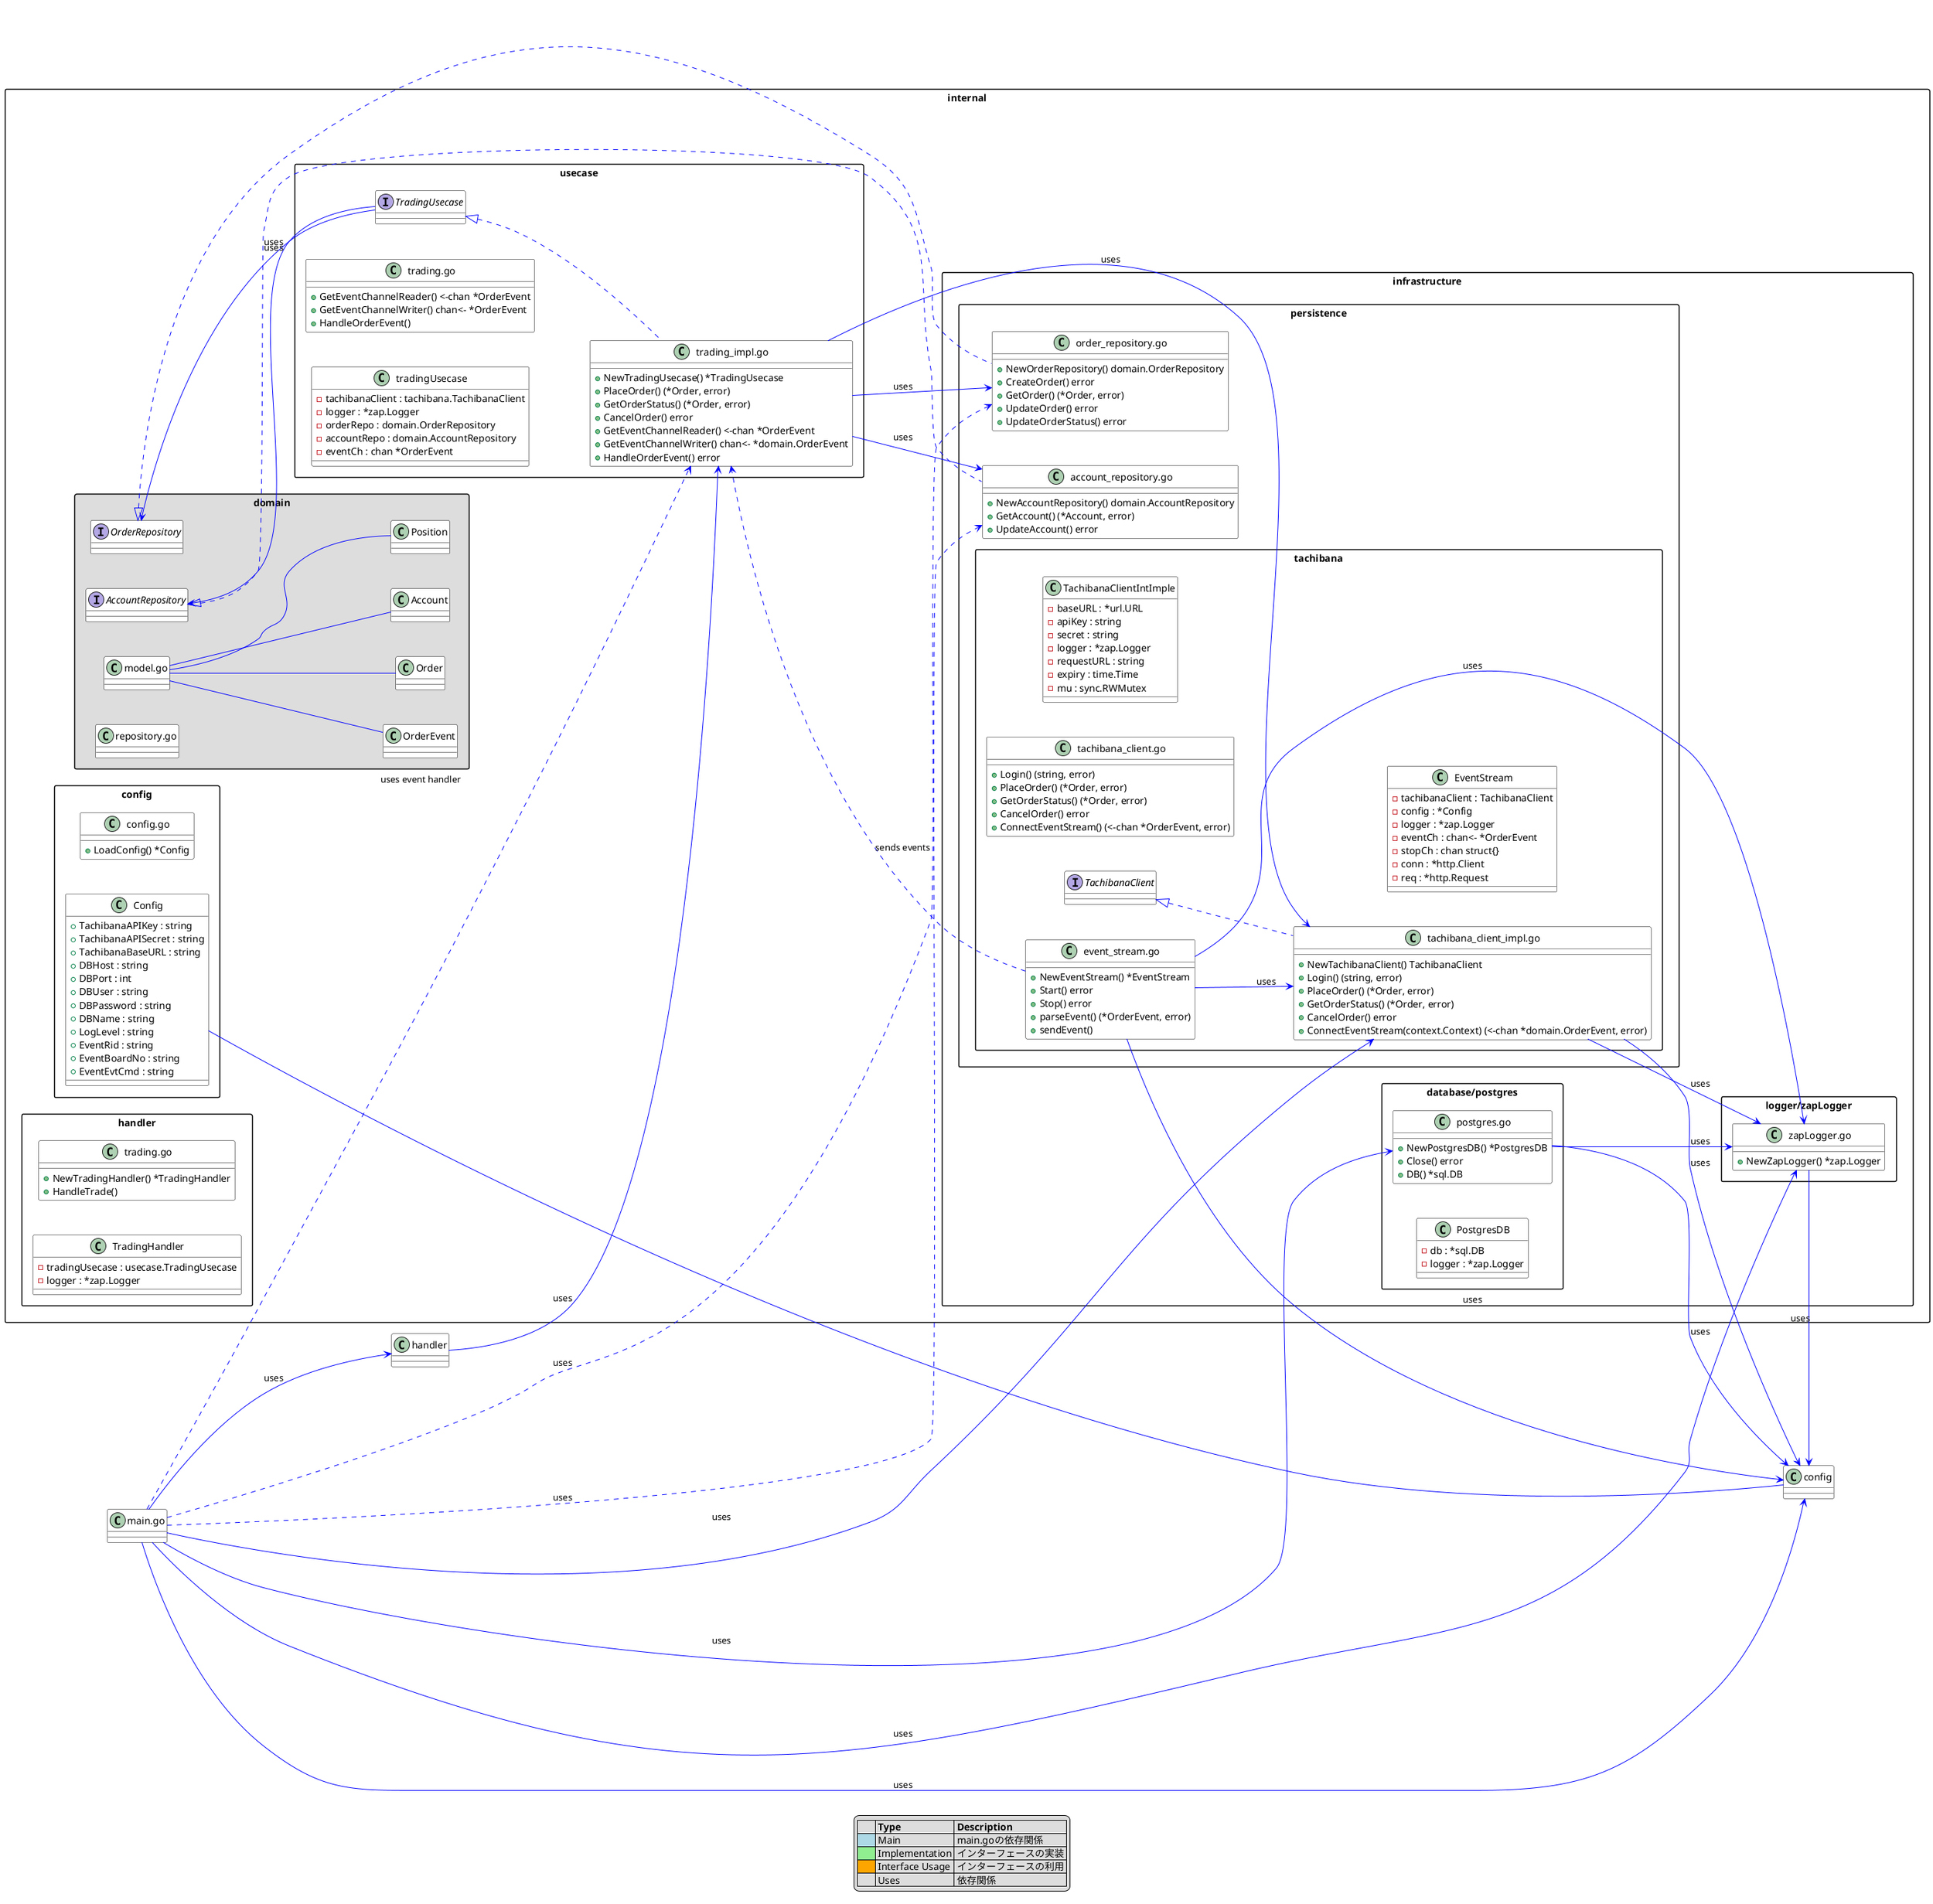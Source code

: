 @startuml
left to right direction
skinparam packageStyle rect
skinparam nodesep 50
skinparam ranksep 50

' スタイル設定
skinparam class {
  BackgroundColor White
  BorderColor Black
  ArrowColor Blue
}
skinparam interface {
  BackgroundColor Wheat
  BorderColor DarkOrange
}

' メイン
class "main.go" as main

' internal パッケージ
package "internal" {
  ' config パッケージ
  package "config" {
    class "config.go" as config {
      +LoadConfig() *Config
    }
    class Config {
      +TachibanaAPIKey : string
      +TachibanaAPISecret : string
      +TachibanaBaseURL : string
      +DBHost : string
      +DBPort : int
      +DBUser : string
      +DBPassword : string
      +DBName : string
      +LogLevel : string
      +EventRid : string
      +EventBoardNo : string
      +EventEvtCmd : string
    }
  }

' domain パッケージ
  package "domain" #DDDDDD {
      class "model.go" as model
      class Order
      class Account
      class Position
      class OrderEvent


    interface OrderRepository
    interface AccountRepository
    class "repository.go" as repository
  }

  ' handler パッケージ
  package "handler" {
      class "trading.go" as handler {
        +NewTradingHandler() *TradingHandler
        +HandleTrade()
      }
      class TradingHandler {
        -tradingUsecase : usecase.TradingUsecase
        -logger : *zap.Logger
      }
  }

  ' infrastructure パッケージ
  package "infrastructure" {
    package "database/postgres" {
        class "postgres.go" as postgres {
          +NewPostgresDB() *PostgresDB
          +Close() error
          +DB() *sql.DB
        }
        class PostgresDB {
          -db : *sql.DB
          -logger : *zap.Logger
        }
    }

    package "logger/zapLogger" {
        class "zapLogger.go" as zapLogger {
          +NewZapLogger() *zap.Logger
        }
    }

    package "persistence" {
        class "order_repository.go" as orderRepoImpl {
          +NewOrderRepository() domain.OrderRepository
          +CreateOrder() error
          +GetOrder() (*Order, error)
          +UpdateOrder() error
          +UpdateOrderStatus() error
        }

        class "account_repository.go" as accountRepoImpl {
          +NewAccountRepository() domain.AccountRepository
          +GetAccount() (*Account, error)
          +UpdateAccount() error
        }

      package "tachibana" {
          class "tachibana_client.go" as tachibanaClient {
            +Login() (string, error)
            +PlaceOrder() (*Order, error)
            +GetOrderStatus() (*Order, error)
            +CancelOrder() error
            +ConnectEventStream() (<-chan *OrderEvent, error)
          }
          interface TachibanaClient

          class "tachibana_client_impl.go" as tachibanaClientImpl {
            +NewTachibanaClient() TachibanaClient
            +Login() (string, error)
            +PlaceOrder() (*Order, error)
            +GetOrderStatus() (*Order, error)
            +CancelOrder() error
            +ConnectEventStream(context.Context) (<-chan *domain.OrderEvent, error)
          }
          class TachibanaClientIntImple {
            -baseURL : *url.URL
            -apiKey : string
            -secret : string
            -logger : *zap.Logger
            -requestURL : string
            -expiry : time.Time
            -mu : sync.RWMutex
          }

          class "event_stream.go" as eventStream {
            +NewEventStream() *EventStream
            +Start() error
            +Stop() error
            +parseEvent() (*OrderEvent, error)
            +sendEvent()
          }
          class EventStream {
            -tachibanaClient : TachibanaClient
            -config : *Config
            -logger : *zap.Logger
            -eventCh : chan<- *OrderEvent
            -stopCh : chan struct{}
            -conn : *http.Client
            -req : *http.Request
          }
      }
    }
  }

  ' usecase パッケージ
  package "usecase" {
      interface TradingUsecase

    class "trading.go" as usecase {
      +GetEventChannelReader() <-chan *OrderEvent
      +GetEventChannelWriter() chan<- *OrderEvent
      +HandleOrderEvent()
    }

      class "trading_impl.go" as tradingImpl {
        +NewTradingUsecase() *TradingUsecase
        +PlaceOrder() (*Order, error)
        +GetOrderStatus() (*Order, error)
        +CancelOrder() error
        +GetEventChannelReader() <-chan *OrderEvent
        +GetEventChannelWriter() chan<- *domain.OrderEvent
        +HandleOrderEvent() error
      }
      class tradingUsecase {
        -tachibanaClient : tachibana.TachibanaClient
        -logger : *zap.Logger
        -orderRepo : domain.OrderRepository
        -accountRepo : domain.AccountRepository
        -eventCh : chan *OrderEvent
      }
  }
}

' 依存関係
main -down-> config : uses
main -down-> zapLogger : uses
main -down-> postgres : uses
main -down-> tachibanaClientImpl : uses
main -[#blue,dashed]down-> tradingImpl : uses event handler
main -down-> handler : uses
main -[#blue,dashed]-> orderRepoImpl: uses
main -[#blue,dashed]-> accountRepoImpl: uses

handler --> tradingImpl : uses

tradingImpl .up.|> TradingUsecase
tradingImpl --> tachibanaClientImpl : uses
tradingImpl --> orderRepoImpl : uses
tradingImpl --> accountRepoImpl : uses

tachibanaClientImpl .up.|> TachibanaClient
tachibanaClientImpl --> config : uses
tachibanaClientImpl --> zapLogger : uses

eventStream --> config : uses
eventStream --> zapLogger : uses
eventStream --> tachibanaClientImpl : uses
eventStream -[#blue,dashed]right-> tradingImpl : sends events

orderRepoImpl .up.|> OrderRepository
accountRepoImpl .up.|> AccountRepository

postgres --> config : uses
postgres --> zapLogger : uses

zapLogger --> config : uses

config -- Config
model -- Order
model -- Account
model -- Position
model -- OrderEvent
TradingUsecase -up-> OrderRepository : uses
TradingUsecase -up-> AccountRepository : uses

legend
  |= |= Type |= Description |
  |<#lightblue>| Main | main.goの依存関係|
  |<#lightgreen>| Implementation | インターフェースの実装 |
  |<#orange>       | Interface Usage| インターフェースの利用 |
  |    | Uses | 依存関係  |
end legend
@enduml